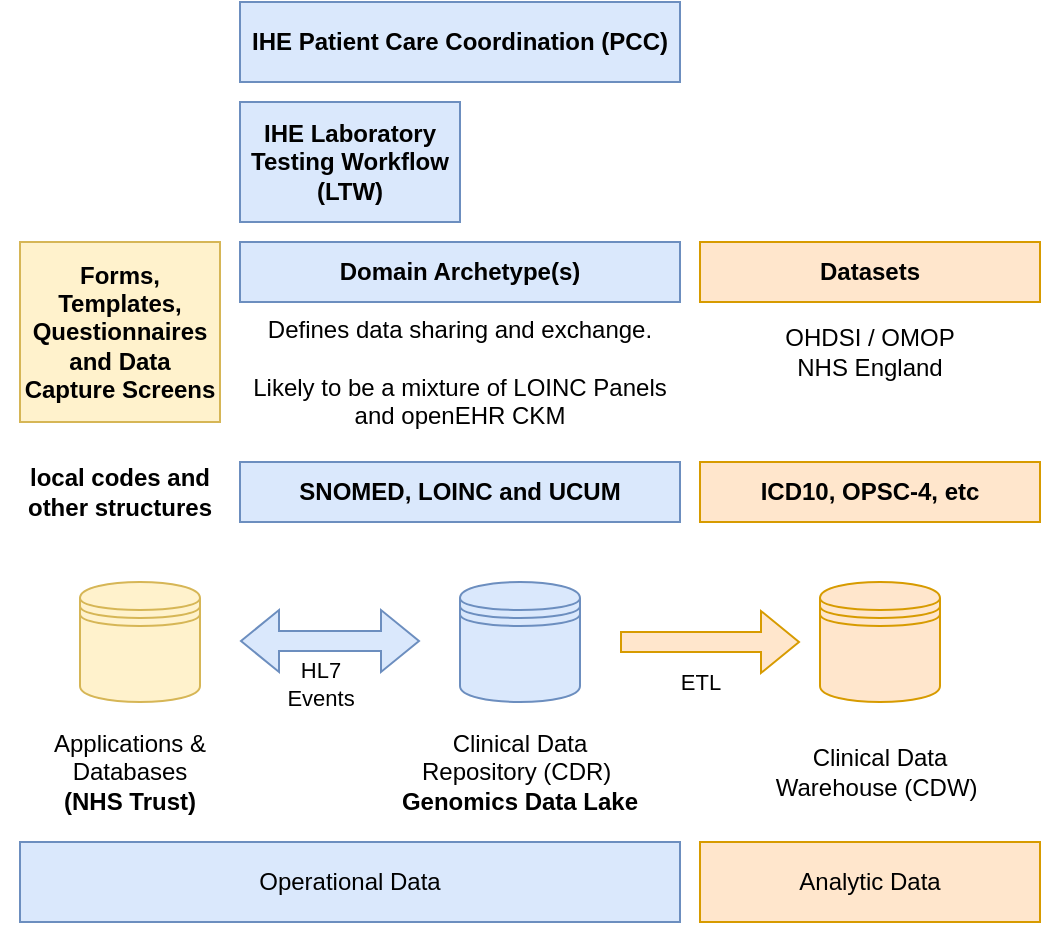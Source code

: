 <mxfile version="26.2.14">
  <diagram name="Page-1" id="Bl6dJXkNieLRZGcEZAog">
    <mxGraphModel grid="1" page="1" gridSize="10" guides="1" tooltips="1" connect="1" arrows="1" fold="1" pageScale="1" pageWidth="850" pageHeight="1100" math="0" shadow="0">
      <root>
        <mxCell id="0" />
        <mxCell id="1" parent="0" />
        <mxCell id="lHTr5_2vijF3-sMZwv6k-1" value="" style="shape=datastore;whiteSpace=wrap;html=1;fillColor=#dae8fc;strokeColor=#6c8ebf;" vertex="1" parent="1">
          <mxGeometry x="400" y="330" width="60" height="60" as="geometry" />
        </mxCell>
        <mxCell id="lHTr5_2vijF3-sMZwv6k-2" value="" style="shape=datastore;whiteSpace=wrap;html=1;fillColor=#ffe6cc;strokeColor=#d79b00;" vertex="1" parent="1">
          <mxGeometry x="580" y="330" width="60" height="60" as="geometry" />
        </mxCell>
        <mxCell id="lHTr5_2vijF3-sMZwv6k-3" value="Clinical Data Repository (CDR)&amp;nbsp;&lt;br&gt;&lt;b&gt;Genomics Data Lake&lt;/b&gt;" style="text;html=1;align=center;verticalAlign=middle;whiteSpace=wrap;rounded=0;" vertex="1" parent="1">
          <mxGeometry x="365" y="410" width="130" height="30" as="geometry" />
        </mxCell>
        <mxCell id="lHTr5_2vijF3-sMZwv6k-4" value="" style="shape=datastore;whiteSpace=wrap;html=1;fillColor=#fff2cc;strokeColor=#d6b656;" vertex="1" parent="1">
          <mxGeometry x="210" y="330" width="60" height="60" as="geometry" />
        </mxCell>
        <mxCell id="lHTr5_2vijF3-sMZwv6k-5" value="Applications &amp;amp; Databases&lt;br&gt;&lt;b&gt;(NHS Trust)&lt;/b&gt;" style="text;html=1;align=center;verticalAlign=middle;whiteSpace=wrap;rounded=0;" vertex="1" parent="1">
          <mxGeometry x="170" y="410" width="130" height="30" as="geometry" />
        </mxCell>
        <mxCell id="lHTr5_2vijF3-sMZwv6k-6" value="Forms, Templates, Questionnaires and Data Capture Screens" style="text;html=1;align=center;verticalAlign=middle;whiteSpace=wrap;rounded=0;fontStyle=1;fillColor=#fff2cc;strokeColor=#d6b656;" vertex="1" parent="1">
          <mxGeometry x="180" y="160" width="100" height="90" as="geometry" />
        </mxCell>
        <mxCell id="lHTr5_2vijF3-sMZwv6k-7" value="Datasets" style="text;html=1;align=center;verticalAlign=middle;whiteSpace=wrap;rounded=0;fontStyle=1;fillColor=#ffe6cc;strokeColor=#d79b00;" vertex="1" parent="1">
          <mxGeometry x="520" y="160" width="170" height="30" as="geometry" />
        </mxCell>
        <mxCell id="lHTr5_2vijF3-sMZwv6k-8" value="Clinical Data Warehouse (CDW)&amp;nbsp;" style="text;html=1;align=center;verticalAlign=middle;whiteSpace=wrap;rounded=0;" vertex="1" parent="1">
          <mxGeometry x="545" y="410" width="130" height="30" as="geometry" />
        </mxCell>
        <mxCell id="lHTr5_2vijF3-sMZwv6k-10" value="Domain Archetype(s)" style="text;html=1;align=center;verticalAlign=middle;whiteSpace=wrap;rounded=0;fontStyle=1;fillColor=#dae8fc;strokeColor=#6c8ebf;" vertex="1" parent="1">
          <mxGeometry x="290" y="160" width="220" height="30" as="geometry" />
        </mxCell>
        <mxCell id="lHTr5_2vijF3-sMZwv6k-11" value="Defines data sharing and exchange.&lt;div&gt;&lt;br&gt;Likely to be a mixture of LOINC Panels and openEHR CKM&lt;/div&gt;" style="text;html=1;align=center;verticalAlign=middle;whiteSpace=wrap;rounded=0;" vertex="1" parent="1">
          <mxGeometry x="290" y="200" width="220" height="50" as="geometry" />
        </mxCell>
        <mxCell id="lHTr5_2vijF3-sMZwv6k-12" value="SNOMED, LOINC and UCUM" style="text;html=1;align=center;verticalAlign=middle;whiteSpace=wrap;rounded=0;fontStyle=1;fillColor=#dae8fc;strokeColor=#6c8ebf;" vertex="1" parent="1">
          <mxGeometry x="290" y="270" width="220" height="30" as="geometry" />
        </mxCell>
        <mxCell id="lHTr5_2vijF3-sMZwv6k-13" value="ICD10, OPSC-4, etc" style="text;html=1;align=center;verticalAlign=middle;whiteSpace=wrap;rounded=0;fontStyle=1;fillColor=#ffe6cc;strokeColor=#d79b00;" vertex="1" parent="1">
          <mxGeometry x="520" y="270" width="170" height="30" as="geometry" />
        </mxCell>
        <mxCell id="lHTr5_2vijF3-sMZwv6k-14" value="local codes and other structures" style="text;html=1;align=center;verticalAlign=middle;whiteSpace=wrap;rounded=0;fontStyle=1" vertex="1" parent="1">
          <mxGeometry x="175" y="270" width="110" height="30" as="geometry" />
        </mxCell>
        <mxCell id="lHTr5_2vijF3-sMZwv6k-15" value="Operational Data" style="rounded=0;whiteSpace=wrap;html=1;fillColor=#dae8fc;strokeColor=#6c8ebf;" vertex="1" parent="1">
          <mxGeometry x="180" y="460" width="330" height="40" as="geometry" />
        </mxCell>
        <mxCell id="lHTr5_2vijF3-sMZwv6k-16" value="Analytic Data" style="rounded=0;whiteSpace=wrap;html=1;fillColor=#ffe6cc;strokeColor=#d79b00;" vertex="1" parent="1">
          <mxGeometry x="520" y="460" width="170" height="40" as="geometry" />
        </mxCell>
        <mxCell id="lHTr5_2vijF3-sMZwv6k-17" value="" style="shape=flexArrow;endArrow=classic;startArrow=classic;html=1;rounded=0;fillColor=#dae8fc;strokeColor=#6c8ebf;" edge="1" parent="1">
          <mxGeometry width="100" height="100" relative="1" as="geometry">
            <mxPoint x="290" y="359.5" as="sourcePoint" />
            <mxPoint x="380" y="359.5" as="targetPoint" />
          </mxGeometry>
        </mxCell>
        <mxCell id="KXmDhp3xJNungr4HLn-6-2" value="HL7&lt;br&gt;Events" style="edgeLabel;html=1;align=center;verticalAlign=middle;resizable=0;points=[];" connectable="0" vertex="1" parent="lHTr5_2vijF3-sMZwv6k-17">
          <mxGeometry x="-0.111" y="1" relative="1" as="geometry">
            <mxPoint y="22" as="offset" />
          </mxGeometry>
        </mxCell>
        <mxCell id="lHTr5_2vijF3-sMZwv6k-18" value="" style="shape=flexArrow;endArrow=classic;html=1;rounded=0;fillColor=#ffe6cc;strokeColor=#d79b00;" edge="1" parent="1">
          <mxGeometry width="50" height="50" relative="1" as="geometry">
            <mxPoint x="480" y="360" as="sourcePoint" />
            <mxPoint x="570" y="360" as="targetPoint" />
          </mxGeometry>
        </mxCell>
        <mxCell id="KXmDhp3xJNungr4HLn-6-1" value="ETL" style="edgeLabel;html=1;align=center;verticalAlign=middle;resizable=0;points=[];" connectable="0" vertex="1" parent="lHTr5_2vijF3-sMZwv6k-18">
          <mxGeometry x="-0.089" relative="1" as="geometry">
            <mxPoint x="-1" y="20" as="offset" />
          </mxGeometry>
        </mxCell>
        <mxCell id="lHTr5_2vijF3-sMZwv6k-21" value="IHE Patient Care Coordination (PCC)" style="text;html=1;align=center;verticalAlign=middle;whiteSpace=wrap;rounded=0;fontStyle=1;fillColor=#dae8fc;strokeColor=#6c8ebf;" vertex="1" parent="1">
          <mxGeometry x="290" y="40" width="220" height="40" as="geometry" />
        </mxCell>
        <mxCell id="KXmDhp3xJNungr4HLn-6-3" value="IHE Laboratory Testing Workflow (LTW)" style="text;html=1;align=center;verticalAlign=middle;whiteSpace=wrap;rounded=0;fontStyle=1;fillColor=#dae8fc;strokeColor=#6c8ebf;" vertex="1" parent="1">
          <mxGeometry x="290" y="90" width="110" height="60" as="geometry" />
        </mxCell>
        <mxCell id="KXmDhp3xJNungr4HLn-6-4" value="OHDSI / OMOP&lt;br&gt;NHS England" style="text;html=1;align=center;verticalAlign=middle;whiteSpace=wrap;rounded=0;" vertex="1" parent="1">
          <mxGeometry x="520" y="200" width="170" height="30" as="geometry" />
        </mxCell>
      </root>
    </mxGraphModel>
  </diagram>
</mxfile>
